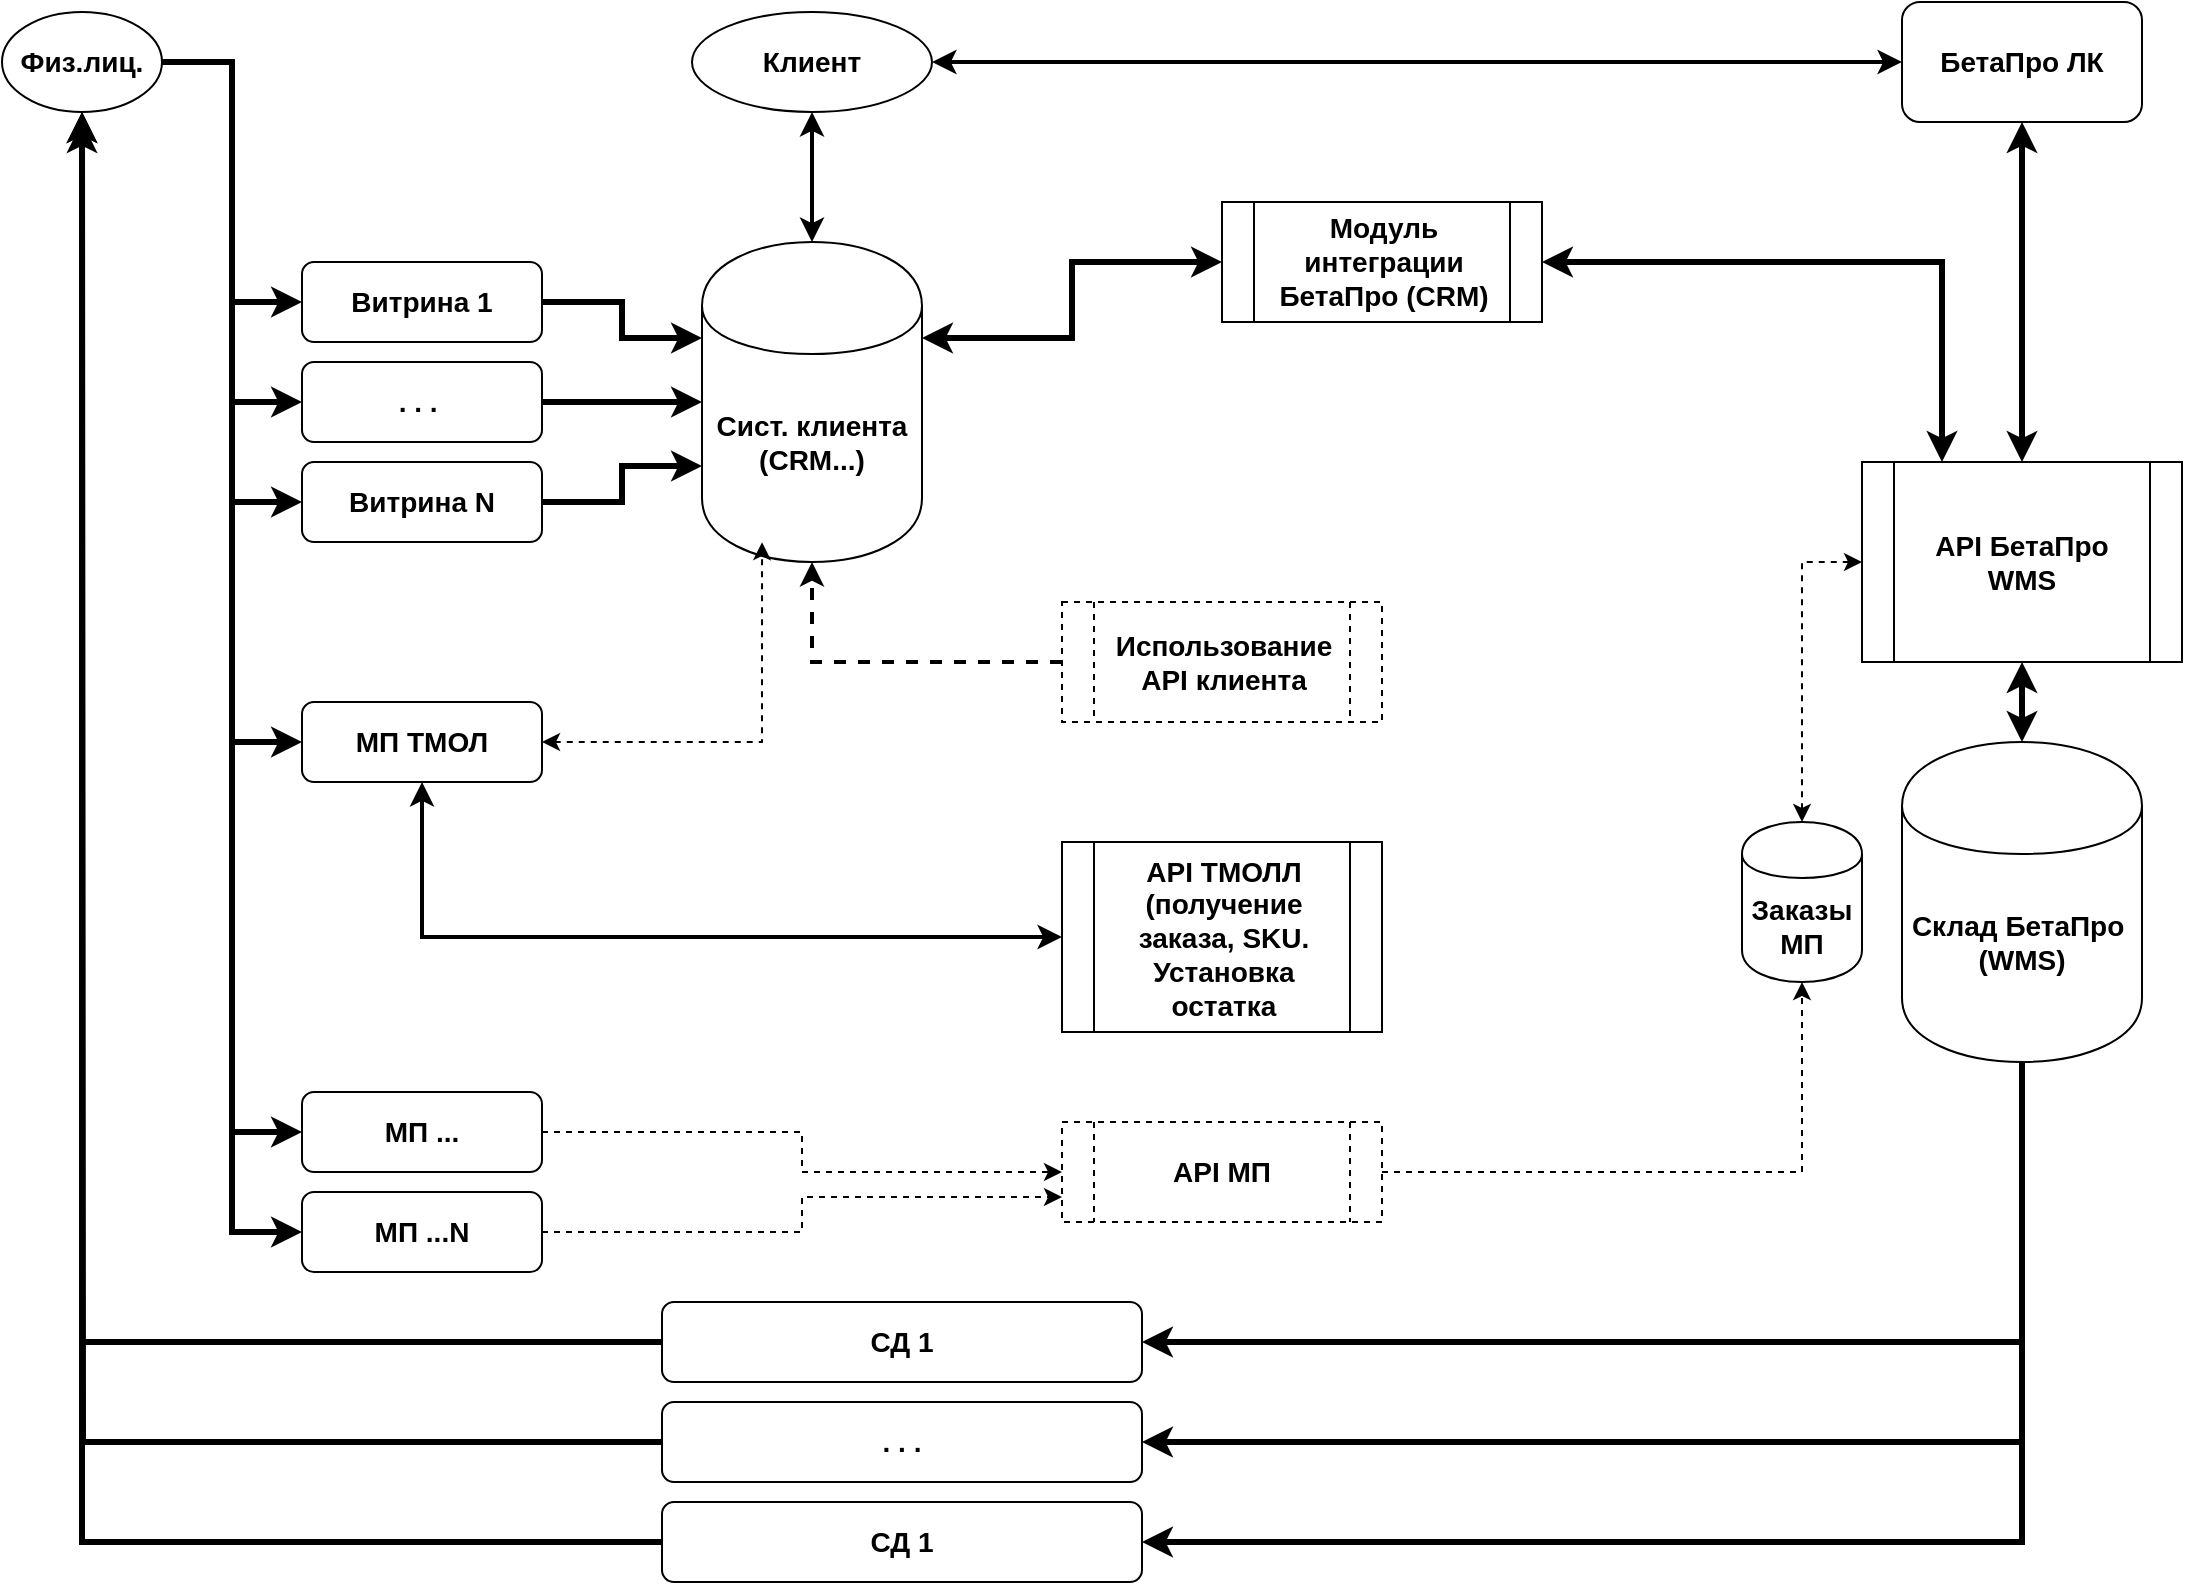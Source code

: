 <mxfile version="12.6.1" type="github" pages="3"><diagram id="4G_ngGaXXlGNJ6-TmpL6" name="tmp"><mxGraphModel dx="1562" dy="998" grid="1" gridSize="10" guides="1" tooltips="1" connect="1" arrows="1" fold="1" page="1" pageScale="1" pageWidth="1169" pageHeight="827" math="0" shadow="0"><root><mxCell id="c58Od2oX1i7-yMFlNoX1-0"/><mxCell id="c58Od2oX1i7-yMFlNoX1-1" parent="c58Od2oX1i7-yMFlNoX1-0"/><mxCell id="xUbVcQYC9wLKKn9PSyxy-0" style="edgeStyle=orthogonalEdgeStyle;rounded=0;orthogonalLoop=1;jettySize=auto;html=1;exitX=1;exitY=0.5;exitDx=0;exitDy=0;entryX=0;entryY=0.5;entryDx=0;entryDy=0;strokeWidth=3;" edge="1" parent="c58Od2oX1i7-yMFlNoX1-1" source="xUbVcQYC9wLKKn9PSyxy-41" target="xUbVcQYC9wLKKn9PSyxy-7"><mxGeometry relative="1" as="geometry"><mxPoint x="110" y="95" as="sourcePoint"/></mxGeometry></mxCell><mxCell id="xUbVcQYC9wLKKn9PSyxy-1" style="edgeStyle=orthogonalEdgeStyle;rounded=0;orthogonalLoop=1;jettySize=auto;html=1;exitX=1;exitY=0.5;exitDx=0;exitDy=0;entryX=0;entryY=0.5;entryDx=0;entryDy=0;strokeWidth=3;" edge="1" parent="c58Od2oX1i7-yMFlNoX1-1" source="xUbVcQYC9wLKKn9PSyxy-41" target="xUbVcQYC9wLKKn9PSyxy-21"><mxGeometry relative="1" as="geometry"><mxPoint x="110" y="95" as="sourcePoint"/></mxGeometry></mxCell><mxCell id="xUbVcQYC9wLKKn9PSyxy-2" style="edgeStyle=orthogonalEdgeStyle;rounded=0;orthogonalLoop=1;jettySize=auto;html=1;exitX=1;exitY=0.5;exitDx=0;exitDy=0;entryX=0;entryY=0.5;entryDx=0;entryDy=0;strokeWidth=3;" edge="1" parent="c58Od2oX1i7-yMFlNoX1-1" source="xUbVcQYC9wLKKn9PSyxy-41" target="xUbVcQYC9wLKKn9PSyxy-23"><mxGeometry relative="1" as="geometry"><mxPoint x="110" y="95" as="sourcePoint"/></mxGeometry></mxCell><mxCell id="xUbVcQYC9wLKKn9PSyxy-3" style="edgeStyle=orthogonalEdgeStyle;rounded=0;orthogonalLoop=1;jettySize=auto;html=1;exitX=1;exitY=0.5;exitDx=0;exitDy=0;entryX=0;entryY=0.5;entryDx=0;entryDy=0;startArrow=none;startFill=0;endArrow=classic;endFill=1;strokeWidth=3;" edge="1" parent="c58Od2oX1i7-yMFlNoX1-1" source="xUbVcQYC9wLKKn9PSyxy-41" target="xUbVcQYC9wLKKn9PSyxy-27"><mxGeometry relative="1" as="geometry"><mxPoint x="110" y="95" as="sourcePoint"/></mxGeometry></mxCell><mxCell id="xUbVcQYC9wLKKn9PSyxy-4" style="edgeStyle=orthogonalEdgeStyle;rounded=0;orthogonalLoop=1;jettySize=auto;html=1;exitX=1;exitY=0.5;exitDx=0;exitDy=0;entryX=0;entryY=0.5;entryDx=0;entryDy=0;startArrow=none;startFill=0;endArrow=classic;endFill=1;strokeWidth=3;" edge="1" parent="c58Od2oX1i7-yMFlNoX1-1" source="xUbVcQYC9wLKKn9PSyxy-41" target="xUbVcQYC9wLKKn9PSyxy-28"><mxGeometry relative="1" as="geometry"><mxPoint x="110" y="95" as="sourcePoint"/></mxGeometry></mxCell><mxCell id="xUbVcQYC9wLKKn9PSyxy-5" style="edgeStyle=orthogonalEdgeStyle;rounded=0;orthogonalLoop=1;jettySize=auto;html=1;exitX=1;exitY=0.5;exitDx=0;exitDy=0;entryX=0;entryY=0.5;entryDx=0;entryDy=0;startArrow=none;startFill=0;endArrow=classic;endFill=1;strokeWidth=3;" edge="1" parent="c58Od2oX1i7-yMFlNoX1-1" source="xUbVcQYC9wLKKn9PSyxy-41" target="xUbVcQYC9wLKKn9PSyxy-29"><mxGeometry relative="1" as="geometry"><mxPoint x="110" y="95" as="sourcePoint"/></mxGeometry></mxCell><mxCell id="xUbVcQYC9wLKKn9PSyxy-6" style="edgeStyle=orthogonalEdgeStyle;rounded=0;orthogonalLoop=1;jettySize=auto;html=1;exitX=1;exitY=0.5;exitDx=0;exitDy=0;entryX=0;entryY=0.3;entryDx=0;entryDy=0;strokeWidth=3;" edge="1" parent="c58Od2oX1i7-yMFlNoX1-1" source="xUbVcQYC9wLKKn9PSyxy-7" target="xUbVcQYC9wLKKn9PSyxy-9"><mxGeometry relative="1" as="geometry"/></mxCell><mxCell id="xUbVcQYC9wLKKn9PSyxy-7" value="&lt;font style=&quot;font-size: 14px&quot;&gt;&lt;b&gt;Витрина 1&lt;/b&gt;&lt;/font&gt;" style="shape=ext;rounded=1;html=1;whiteSpace=wrap;" vertex="1" parent="c58Od2oX1i7-yMFlNoX1-1"><mxGeometry x="180" y="150" width="120" height="40" as="geometry"/></mxCell><mxCell id="xUbVcQYC9wLKKn9PSyxy-8" style="edgeStyle=orthogonalEdgeStyle;rounded=0;orthogonalLoop=1;jettySize=auto;html=1;exitX=1;exitY=0.3;exitDx=0;exitDy=0;entryX=0;entryY=0.5;entryDx=0;entryDy=0;startArrow=classic;startFill=1;endArrow=classic;endFill=1;strokeWidth=3;" edge="1" parent="c58Od2oX1i7-yMFlNoX1-1" source="xUbVcQYC9wLKKn9PSyxy-9" target="xUbVcQYC9wLKKn9PSyxy-31"><mxGeometry relative="1" as="geometry"/></mxCell><mxCell id="xUbVcQYC9wLKKn9PSyxy-9" value="&lt;font style=&quot;font-size: 14px&quot;&gt;&lt;b&gt;Сист. клиента (CRM...)&lt;/b&gt;&lt;/font&gt;" style="shape=cylinder;whiteSpace=wrap;html=1;boundedLbl=1;backgroundOutline=1;" vertex="1" parent="c58Od2oX1i7-yMFlNoX1-1"><mxGeometry x="380" y="140" width="110" height="160" as="geometry"/></mxCell><mxCell id="xUbVcQYC9wLKKn9PSyxy-10" style="edgeStyle=orthogonalEdgeStyle;rounded=0;orthogonalLoop=1;jettySize=auto;html=1;exitX=0;exitY=0.5;exitDx=0;exitDy=0;entryX=0.5;entryY=1;entryDx=0;entryDy=0;strokeWidth=3;" edge="1" parent="c58Od2oX1i7-yMFlNoX1-1" source="xUbVcQYC9wLKKn9PSyxy-11" target="xUbVcQYC9wLKKn9PSyxy-41"><mxGeometry relative="1" as="geometry"><mxPoint x="65" y="120" as="targetPoint"/></mxGeometry></mxCell><mxCell id="xUbVcQYC9wLKKn9PSyxy-11" value="&lt;font style=&quot;font-size: 14px&quot;&gt;&lt;b&gt;СД 1&lt;/b&gt;&lt;/font&gt;" style="html=1;whiteSpace=wrap;rounded=1;" vertex="1" parent="c58Od2oX1i7-yMFlNoX1-1"><mxGeometry x="360" y="670" width="240" height="40" as="geometry"/></mxCell><mxCell id="xUbVcQYC9wLKKn9PSyxy-12" style="edgeStyle=orthogonalEdgeStyle;rounded=0;orthogonalLoop=1;jettySize=auto;html=1;exitX=0;exitY=0.5;exitDx=0;exitDy=0;strokeWidth=3;entryX=0.5;entryY=1;entryDx=0;entryDy=0;" edge="1" parent="c58Od2oX1i7-yMFlNoX1-1" source="xUbVcQYC9wLKKn9PSyxy-13" target="xUbVcQYC9wLKKn9PSyxy-41"><mxGeometry relative="1" as="geometry"><mxPoint x="85" y="120" as="targetPoint"/></mxGeometry></mxCell><mxCell id="xUbVcQYC9wLKKn9PSyxy-13" value="&lt;font style=&quot;font-size: 14px&quot;&gt;&lt;b&gt;СД 1&lt;/b&gt;&lt;/font&gt;" style="html=1;whiteSpace=wrap;rounded=1;" vertex="1" parent="c58Od2oX1i7-yMFlNoX1-1"><mxGeometry x="360" y="770" width="240" height="40" as="geometry"/></mxCell><mxCell id="xUbVcQYC9wLKKn9PSyxy-14" style="edgeStyle=orthogonalEdgeStyle;rounded=0;orthogonalLoop=1;jettySize=auto;html=1;exitX=0.5;exitY=0;exitDx=0;exitDy=0;entryX=0.5;entryY=1;entryDx=0;entryDy=0;endArrow=classic;endFill=1;startArrow=classic;startFill=1;strokeWidth=3;" edge="1" parent="c58Od2oX1i7-yMFlNoX1-1" source="xUbVcQYC9wLKKn9PSyxy-25" target="xUbVcQYC9wLKKn9PSyxy-19"><mxGeometry relative="1" as="geometry"/></mxCell><mxCell id="xUbVcQYC9wLKKn9PSyxy-15" style="edgeStyle=orthogonalEdgeStyle;rounded=0;orthogonalLoop=1;jettySize=auto;html=1;exitX=0.5;exitY=1;exitDx=0;exitDy=0;entryX=1;entryY=0.5;entryDx=0;entryDy=0;startArrow=none;startFill=0;endArrow=classic;endFill=1;strokeWidth=3;" edge="1" parent="c58Od2oX1i7-yMFlNoX1-1" source="xUbVcQYC9wLKKn9PSyxy-18" target="xUbVcQYC9wLKKn9PSyxy-11"><mxGeometry relative="1" as="geometry"/></mxCell><mxCell id="xUbVcQYC9wLKKn9PSyxy-16" style="edgeStyle=orthogonalEdgeStyle;rounded=0;orthogonalLoop=1;jettySize=auto;html=1;exitX=0.5;exitY=1;exitDx=0;exitDy=0;entryX=1;entryY=0.5;entryDx=0;entryDy=0;startArrow=none;startFill=0;endArrow=classic;endFill=1;strokeWidth=3;" edge="1" parent="c58Od2oX1i7-yMFlNoX1-1" source="xUbVcQYC9wLKKn9PSyxy-18" target="xUbVcQYC9wLKKn9PSyxy-13"><mxGeometry relative="1" as="geometry"/></mxCell><mxCell id="xUbVcQYC9wLKKn9PSyxy-17" style="edgeStyle=orthogonalEdgeStyle;rounded=0;orthogonalLoop=1;jettySize=auto;html=1;exitX=0.5;exitY=1;exitDx=0;exitDy=0;entryX=1;entryY=0.5;entryDx=0;entryDy=0;startArrow=none;startFill=0;endArrow=classic;endFill=1;strokeWidth=3;" edge="1" parent="c58Od2oX1i7-yMFlNoX1-1" source="xUbVcQYC9wLKKn9PSyxy-18" target="xUbVcQYC9wLKKn9PSyxy-45"><mxGeometry relative="1" as="geometry"/></mxCell><mxCell id="xUbVcQYC9wLKKn9PSyxy-18" value="&lt;font style=&quot;font-size: 14px&quot;&gt;&lt;b&gt;Склад&amp;nbsp;&lt;/b&gt;&lt;b&gt;БетаПро&amp;nbsp;&lt;br&gt;(WMS)&lt;/b&gt;&lt;/font&gt;" style="shape=cylinder;whiteSpace=wrap;html=1;boundedLbl=1;backgroundOutline=1;" vertex="1" parent="c58Od2oX1i7-yMFlNoX1-1"><mxGeometry x="980" y="390" width="120" height="160" as="geometry"/></mxCell><mxCell id="xUbVcQYC9wLKKn9PSyxy-19" value="&lt;b&gt;&lt;font style=&quot;font-size: 14px&quot;&gt;БетаПро ЛК&lt;/font&gt;&lt;/b&gt;" style="rounded=1;whiteSpace=wrap;html=1;" vertex="1" parent="c58Od2oX1i7-yMFlNoX1-1"><mxGeometry x="980" y="20" width="120" height="60" as="geometry"/></mxCell><mxCell id="xUbVcQYC9wLKKn9PSyxy-20" style="edgeStyle=orthogonalEdgeStyle;rounded=0;orthogonalLoop=1;jettySize=auto;html=1;exitX=1;exitY=0.5;exitDx=0;exitDy=0;strokeWidth=3;" edge="1" parent="c58Od2oX1i7-yMFlNoX1-1" source="xUbVcQYC9wLKKn9PSyxy-21" target="xUbVcQYC9wLKKn9PSyxy-9"><mxGeometry relative="1" as="geometry"/></mxCell><mxCell id="xUbVcQYC9wLKKn9PSyxy-21" value="&lt;font style=&quot;font-size: 14px&quot;&gt;&lt;b&gt;. . .&amp;nbsp;&lt;/b&gt;&lt;/font&gt;" style="shape=ext;rounded=1;html=1;whiteSpace=wrap;" vertex="1" parent="c58Od2oX1i7-yMFlNoX1-1"><mxGeometry x="180" y="200" width="120" height="40" as="geometry"/></mxCell><mxCell id="xUbVcQYC9wLKKn9PSyxy-22" style="edgeStyle=orthogonalEdgeStyle;rounded=0;orthogonalLoop=1;jettySize=auto;html=1;exitX=1;exitY=0.5;exitDx=0;exitDy=0;entryX=0.273;entryY=0.938;entryDx=0;entryDy=0;entryPerimeter=0;startArrow=classic;startFill=1;endArrow=classic;endFill=1;strokeWidth=1;dashed=1;" edge="1" parent="c58Od2oX1i7-yMFlNoX1-1" source="xUbVcQYC9wLKKn9PSyxy-23" target="xUbVcQYC9wLKKn9PSyxy-9"><mxGeometry relative="1" as="geometry"/></mxCell><mxCell id="xUbVcQYC9wLKKn9PSyxy-23" value="&lt;b&gt;&lt;font style=&quot;font-size: 14px&quot;&gt;МП ТМОЛ&lt;/font&gt;&lt;/b&gt;" style="shape=ext;rounded=1;html=1;whiteSpace=wrap;" vertex="1" parent="c58Od2oX1i7-yMFlNoX1-1"><mxGeometry x="180" y="370" width="120" height="40" as="geometry"/></mxCell><mxCell id="xUbVcQYC9wLKKn9PSyxy-24" style="edgeStyle=orthogonalEdgeStyle;rounded=0;orthogonalLoop=1;jettySize=auto;html=1;exitX=0.5;exitY=1;exitDx=0;exitDy=0;entryX=0.5;entryY=0;entryDx=0;entryDy=0;startArrow=classic;startFill=1;endArrow=classic;endFill=1;strokeWidth=3;" edge="1" parent="c58Od2oX1i7-yMFlNoX1-1" source="xUbVcQYC9wLKKn9PSyxy-25" target="xUbVcQYC9wLKKn9PSyxy-18"><mxGeometry relative="1" as="geometry"/></mxCell><mxCell id="xUbVcQYC9wLKKn9PSyxy-25" value="&lt;span style=&quot;font-size: 14px ; white-space: normal&quot;&gt;&lt;b&gt;API БетаПро &lt;br&gt;WMS&lt;/b&gt;&lt;/span&gt;" style="shape=process;whiteSpace=wrap;html=1;backgroundOutline=1;align=center;" vertex="1" parent="c58Od2oX1i7-yMFlNoX1-1"><mxGeometry x="960" y="250" width="160" height="100" as="geometry"/></mxCell><mxCell id="xUbVcQYC9wLKKn9PSyxy-26" style="edgeStyle=orthogonalEdgeStyle;rounded=0;orthogonalLoop=1;jettySize=auto;html=1;exitX=1;exitY=0.5;exitDx=0;exitDy=0;entryX=0;entryY=0.7;entryDx=0;entryDy=0;startArrow=none;startFill=0;endArrow=classic;endFill=1;strokeWidth=3;" edge="1" parent="c58Od2oX1i7-yMFlNoX1-1" source="xUbVcQYC9wLKKn9PSyxy-27" target="xUbVcQYC9wLKKn9PSyxy-9"><mxGeometry relative="1" as="geometry"/></mxCell><mxCell id="xUbVcQYC9wLKKn9PSyxy-27" value="&lt;font style=&quot;font-size: 14px&quot;&gt;&lt;b&gt;Витрина N&lt;/b&gt;&lt;/font&gt;" style="shape=ext;rounded=1;html=1;whiteSpace=wrap;" vertex="1" parent="c58Od2oX1i7-yMFlNoX1-1"><mxGeometry x="180" y="250" width="120" height="40" as="geometry"/></mxCell><mxCell id="xUbVcQYC9wLKKn9PSyxy-50" style="edgeStyle=orthogonalEdgeStyle;rounded=0;orthogonalLoop=1;jettySize=auto;html=1;exitX=1;exitY=0.5;exitDx=0;exitDy=0;entryX=0;entryY=0.5;entryDx=0;entryDy=0;startArrow=none;startFill=0;endArrow=classic;endFill=1;strokeWidth=1;dashed=1;" edge="1" parent="c58Od2oX1i7-yMFlNoX1-1" source="xUbVcQYC9wLKKn9PSyxy-28" target="xUbVcQYC9wLKKn9PSyxy-46"><mxGeometry relative="1" as="geometry"/></mxCell><mxCell id="xUbVcQYC9wLKKn9PSyxy-28" value="&lt;b&gt;&lt;font style=&quot;font-size: 14px&quot;&gt;МП ...&lt;/font&gt;&lt;/b&gt;" style="shape=ext;rounded=1;html=1;whiteSpace=wrap;" vertex="1" parent="c58Od2oX1i7-yMFlNoX1-1"><mxGeometry x="180" y="565" width="120" height="40" as="geometry"/></mxCell><mxCell id="xUbVcQYC9wLKKn9PSyxy-49" style="edgeStyle=orthogonalEdgeStyle;rounded=0;orthogonalLoop=1;jettySize=auto;html=1;exitX=1;exitY=0.5;exitDx=0;exitDy=0;entryX=0;entryY=0.75;entryDx=0;entryDy=0;startArrow=none;startFill=0;endArrow=classic;endFill=1;strokeWidth=1;dashed=1;" edge="1" parent="c58Od2oX1i7-yMFlNoX1-1" source="xUbVcQYC9wLKKn9PSyxy-29" target="xUbVcQYC9wLKKn9PSyxy-46"><mxGeometry relative="1" as="geometry"/></mxCell><mxCell id="xUbVcQYC9wLKKn9PSyxy-29" value="&lt;b&gt;&lt;font style=&quot;font-size: 14px&quot;&gt;МП ...N&lt;/font&gt;&lt;/b&gt;" style="shape=ext;rounded=1;html=1;whiteSpace=wrap;" vertex="1" parent="c58Od2oX1i7-yMFlNoX1-1"><mxGeometry x="180" y="615" width="120" height="40" as="geometry"/></mxCell><mxCell id="xUbVcQYC9wLKKn9PSyxy-30" style="edgeStyle=orthogonalEdgeStyle;rounded=0;orthogonalLoop=1;jettySize=auto;html=1;exitX=1;exitY=0.5;exitDx=0;exitDy=0;entryX=0.25;entryY=0;entryDx=0;entryDy=0;startArrow=classic;startFill=1;endArrow=classic;endFill=1;strokeWidth=3;" edge="1" parent="c58Od2oX1i7-yMFlNoX1-1" source="xUbVcQYC9wLKKn9PSyxy-31" target="xUbVcQYC9wLKKn9PSyxy-25"><mxGeometry relative="1" as="geometry"/></mxCell><mxCell id="xUbVcQYC9wLKKn9PSyxy-31" value="&lt;div style=&quot;text-align: center&quot;&gt;&lt;span style=&quot;font-size: 14px&quot;&gt;&lt;b&gt;Модуль интеграции БетаПро (CRM)&lt;/b&gt;&lt;/span&gt;&lt;/div&gt;" style="shape=process;whiteSpace=wrap;html=1;backgroundOutline=1;align=left;" vertex="1" parent="c58Od2oX1i7-yMFlNoX1-1"><mxGeometry x="640" y="120" width="160" height="60" as="geometry"/></mxCell><mxCell id="xUbVcQYC9wLKKn9PSyxy-33" value="&lt;div style=&quot;text-align: center&quot;&gt;&lt;span style=&quot;font-size: 14px&quot;&gt;&lt;b&gt;Использование API клиента&lt;/b&gt;&lt;/span&gt;&lt;/div&gt;" style="shape=process;whiteSpace=wrap;html=1;backgroundOutline=1;align=left;dashed=1;" vertex="1" parent="c58Od2oX1i7-yMFlNoX1-1"><mxGeometry x="560" y="320" width="160" height="60" as="geometry"/></mxCell><mxCell id="xUbVcQYC9wLKKn9PSyxy-34" style="edgeStyle=orthogonalEdgeStyle;rounded=0;orthogonalLoop=1;jettySize=auto;html=1;entryX=0.5;entryY=1;entryDx=0;entryDy=0;startArrow=classic;startFill=1;endArrow=classic;endFill=1;strokeWidth=2;exitX=0;exitY=0.5;exitDx=0;exitDy=0;" edge="1" parent="c58Od2oX1i7-yMFlNoX1-1" source="xUbVcQYC9wLKKn9PSyxy-37" target="xUbVcQYC9wLKKn9PSyxy-23"><mxGeometry relative="1" as="geometry"><mxPoint x="550" y="596" as="sourcePoint"/><Array as="points"><mxPoint x="240" y="488"/></Array></mxGeometry></mxCell><mxCell id="xUbVcQYC9wLKKn9PSyxy-36" style="edgeStyle=orthogonalEdgeStyle;rounded=0;orthogonalLoop=1;jettySize=auto;html=1;entryX=0.5;entryY=1;entryDx=0;entryDy=0;startArrow=none;startFill=0;endArrow=classic;endFill=1;strokeWidth=2;dashed=1;exitX=0;exitY=0.5;exitDx=0;exitDy=0;" edge="1" parent="c58Od2oX1i7-yMFlNoX1-1" source="xUbVcQYC9wLKKn9PSyxy-33" target="xUbVcQYC9wLKKn9PSyxy-9"><mxGeometry relative="1" as="geometry"><mxPoint x="490" y="480" as="sourcePoint"/></mxGeometry></mxCell><mxCell id="xUbVcQYC9wLKKn9PSyxy-37" value="&lt;div style=&quot;text-align: center&quot;&gt;&lt;span style=&quot;font-size: 14px&quot;&gt;&lt;b&gt;API ТМОЛЛ (получение заказа, SKU. Установка остатка&lt;/b&gt;&lt;/span&gt;&lt;/div&gt;" style="shape=process;whiteSpace=wrap;html=1;backgroundOutline=1;align=left;" vertex="1" parent="c58Od2oX1i7-yMFlNoX1-1"><mxGeometry x="560" y="440" width="160" height="95" as="geometry"/></mxCell><mxCell id="xUbVcQYC9wLKKn9PSyxy-38" style="edgeStyle=orthogonalEdgeStyle;rounded=0;orthogonalLoop=1;jettySize=auto;html=1;exitX=1;exitY=0.5;exitDx=0;exitDy=0;entryX=0;entryY=0.5;entryDx=0;entryDy=0;startArrow=classic;startFill=1;endArrow=classic;endFill=1;strokeWidth=2;" edge="1" parent="c58Od2oX1i7-yMFlNoX1-1" source="xUbVcQYC9wLKKn9PSyxy-40" target="xUbVcQYC9wLKKn9PSyxy-19"><mxGeometry relative="1" as="geometry"/></mxCell><mxCell id="xUbVcQYC9wLKKn9PSyxy-39" style="edgeStyle=orthogonalEdgeStyle;rounded=0;orthogonalLoop=1;jettySize=auto;html=1;exitX=0.5;exitY=1;exitDx=0;exitDy=0;entryX=0.5;entryY=0;entryDx=0;entryDy=0;startArrow=classic;startFill=1;endArrow=classic;endFill=1;strokeWidth=2;" edge="1" parent="c58Od2oX1i7-yMFlNoX1-1" source="xUbVcQYC9wLKKn9PSyxy-40" target="xUbVcQYC9wLKKn9PSyxy-9"><mxGeometry relative="1" as="geometry"/></mxCell><mxCell id="xUbVcQYC9wLKKn9PSyxy-40" value="&lt;b&gt;&lt;font style=&quot;font-size: 14px&quot;&gt;Клиент&lt;/font&gt;&lt;/b&gt;" style="ellipse;whiteSpace=wrap;html=1;" vertex="1" parent="c58Od2oX1i7-yMFlNoX1-1"><mxGeometry x="375" y="25" width="120" height="50" as="geometry"/></mxCell><mxCell id="xUbVcQYC9wLKKn9PSyxy-41" value="&lt;b&gt;&lt;font style=&quot;font-size: 14px&quot;&gt;Физ.лиц.&lt;/font&gt;&lt;/b&gt;" style="ellipse;whiteSpace=wrap;html=1;" vertex="1" parent="c58Od2oX1i7-yMFlNoX1-1"><mxGeometry x="30" y="25" width="80" height="50" as="geometry"/></mxCell><mxCell id="xUbVcQYC9wLKKn9PSyxy-42" style="edgeStyle=orthogonalEdgeStyle;rounded=0;orthogonalLoop=1;jettySize=auto;html=1;exitX=0.5;exitY=0;exitDx=0;exitDy=0;entryX=0;entryY=0.5;entryDx=0;entryDy=0;dashed=1;startArrow=classic;startFill=1;endArrow=classic;endFill=1;strokeWidth=1;" edge="1" parent="c58Od2oX1i7-yMFlNoX1-1" source="xUbVcQYC9wLKKn9PSyxy-43" target="xUbVcQYC9wLKKn9PSyxy-25"><mxGeometry relative="1" as="geometry"/></mxCell><mxCell id="xUbVcQYC9wLKKn9PSyxy-43" value="&lt;b&gt;&lt;font style=&quot;font-size: 14px&quot;&gt;Заказы МП&lt;/font&gt;&lt;/b&gt;" style="shape=cylinder;whiteSpace=wrap;html=1;boundedLbl=1;backgroundOutline=1;" vertex="1" parent="c58Od2oX1i7-yMFlNoX1-1"><mxGeometry x="900" y="430" width="60" height="80" as="geometry"/></mxCell><mxCell id="xUbVcQYC9wLKKn9PSyxy-44" style="edgeStyle=orthogonalEdgeStyle;rounded=0;orthogonalLoop=1;jettySize=auto;html=1;exitX=0;exitY=0.5;exitDx=0;exitDy=0;startArrow=none;startFill=0;endArrow=classic;endFill=1;strokeWidth=3;" edge="1" parent="c58Od2oX1i7-yMFlNoX1-1" source="xUbVcQYC9wLKKn9PSyxy-45"><mxGeometry relative="1" as="geometry"><mxPoint x="70" y="80" as="targetPoint"/></mxGeometry></mxCell><mxCell id="xUbVcQYC9wLKKn9PSyxy-45" value="&lt;span style=&quot;font-size: 14px&quot;&gt;&lt;b&gt;. . .&lt;/b&gt;&lt;/span&gt;" style="html=1;whiteSpace=wrap;rounded=1;" vertex="1" parent="c58Od2oX1i7-yMFlNoX1-1"><mxGeometry x="360" y="720" width="240" height="40" as="geometry"/></mxCell><mxCell id="xUbVcQYC9wLKKn9PSyxy-51" style="edgeStyle=orthogonalEdgeStyle;rounded=0;orthogonalLoop=1;jettySize=auto;html=1;exitX=1;exitY=0.5;exitDx=0;exitDy=0;entryX=0.5;entryY=1;entryDx=0;entryDy=0;dashed=1;startArrow=none;startFill=0;endArrow=classic;endFill=1;strokeWidth=1;" edge="1" parent="c58Od2oX1i7-yMFlNoX1-1" source="xUbVcQYC9wLKKn9PSyxy-46" target="xUbVcQYC9wLKKn9PSyxy-43"><mxGeometry relative="1" as="geometry"/></mxCell><mxCell id="xUbVcQYC9wLKKn9PSyxy-46" value="&lt;div&gt;&lt;span style=&quot;font-size: 14px&quot;&gt;&lt;b&gt;API МП&lt;/b&gt;&lt;/span&gt;&lt;/div&gt;" style="shape=process;whiteSpace=wrap;html=1;backgroundOutline=1;align=center;dashed=1;" vertex="1" parent="c58Od2oX1i7-yMFlNoX1-1"><mxGeometry x="560" y="580" width="160" height="50" as="geometry"/></mxCell></root></mxGraphModel></diagram><diagram name="Ex_1" id="2a216829-ef6e-dabb-86c1-c78162f3ba2b"><mxGraphModel dx="1562" dy="998" grid="1" gridSize="10" guides="1" tooltips="1" connect="1" arrows="1" fold="1" page="1" pageScale="1" pageWidth="1169" pageHeight="827" background="#ffffff" math="0" shadow="0"><root><mxCell id="0"/><mxCell id="1" parent="0"/><mxCell id="kOsaKBFk--wHZR09QcIJ-2" style="edgeStyle=orthogonalEdgeStyle;rounded=0;orthogonalLoop=1;jettySize=auto;html=1;exitX=1;exitY=0.5;exitDx=0;exitDy=0;entryX=0;entryY=0.5;entryDx=0;entryDy=0;strokeWidth=3;" edge="1" parent="1" source="kOsaKBFk--wHZR09QcIJ-75" target="7a84cebc1def654-2"><mxGeometry relative="1" as="geometry"><mxPoint x="110" y="95" as="sourcePoint"/></mxGeometry></mxCell><mxCell id="kOsaKBFk--wHZR09QcIJ-26" style="edgeStyle=orthogonalEdgeStyle;rounded=0;orthogonalLoop=1;jettySize=auto;html=1;exitX=1;exitY=0.5;exitDx=0;exitDy=0;entryX=0;entryY=0.5;entryDx=0;entryDy=0;strokeWidth=3;" edge="1" parent="1" source="kOsaKBFk--wHZR09QcIJ-75" target="kOsaKBFk--wHZR09QcIJ-18"><mxGeometry relative="1" as="geometry"><mxPoint x="110" y="95" as="sourcePoint"/></mxGeometry></mxCell><mxCell id="kOsaKBFk--wHZR09QcIJ-27" style="edgeStyle=orthogonalEdgeStyle;rounded=0;orthogonalLoop=1;jettySize=auto;html=1;exitX=1;exitY=0.5;exitDx=0;exitDy=0;entryX=0;entryY=0.5;entryDx=0;entryDy=0;strokeWidth=3;" edge="1" parent="1" source="kOsaKBFk--wHZR09QcIJ-75" target="kOsaKBFk--wHZR09QcIJ-19"><mxGeometry relative="1" as="geometry"><mxPoint x="110" y="95" as="sourcePoint"/></mxGeometry></mxCell><mxCell id="kOsaKBFk--wHZR09QcIJ-42" style="edgeStyle=orthogonalEdgeStyle;rounded=0;orthogonalLoop=1;jettySize=auto;html=1;exitX=1;exitY=0.5;exitDx=0;exitDy=0;entryX=0;entryY=0.5;entryDx=0;entryDy=0;startArrow=none;startFill=0;endArrow=classic;endFill=1;strokeWidth=3;" edge="1" parent="1" source="kOsaKBFk--wHZR09QcIJ-75" target="kOsaKBFk--wHZR09QcIJ-41"><mxGeometry relative="1" as="geometry"><mxPoint x="110" y="95" as="sourcePoint"/></mxGeometry></mxCell><mxCell id="kOsaKBFk--wHZR09QcIJ-46" style="edgeStyle=orthogonalEdgeStyle;rounded=0;orthogonalLoop=1;jettySize=auto;html=1;exitX=1;exitY=0.5;exitDx=0;exitDy=0;entryX=0;entryY=0.5;entryDx=0;entryDy=0;startArrow=none;startFill=0;endArrow=classic;endFill=1;strokeWidth=3;" edge="1" parent="1" source="kOsaKBFk--wHZR09QcIJ-75" target="kOsaKBFk--wHZR09QcIJ-44"><mxGeometry relative="1" as="geometry"><mxPoint x="110" y="95" as="sourcePoint"/></mxGeometry></mxCell><mxCell id="kOsaKBFk--wHZR09QcIJ-47" style="edgeStyle=orthogonalEdgeStyle;rounded=0;orthogonalLoop=1;jettySize=auto;html=1;exitX=1;exitY=0.5;exitDx=0;exitDy=0;entryX=0;entryY=0.5;entryDx=0;entryDy=0;startArrow=none;startFill=0;endArrow=classic;endFill=1;strokeWidth=3;" edge="1" parent="1" source="kOsaKBFk--wHZR09QcIJ-75" target="kOsaKBFk--wHZR09QcIJ-45"><mxGeometry relative="1" as="geometry"><mxPoint x="110" y="95" as="sourcePoint"/></mxGeometry></mxCell><mxCell id="kOsaKBFk--wHZR09QcIJ-23" style="edgeStyle=orthogonalEdgeStyle;rounded=0;orthogonalLoop=1;jettySize=auto;html=1;exitX=1;exitY=0.5;exitDx=0;exitDy=0;entryX=0;entryY=0.3;entryDx=0;entryDy=0;strokeWidth=3;" edge="1" parent="1" source="7a84cebc1def654-2" target="kOsaKBFk--wHZR09QcIJ-6"><mxGeometry relative="1" as="geometry"/></mxCell><mxCell id="7a84cebc1def654-2" value="&lt;font style=&quot;font-size: 14px&quot;&gt;&lt;b&gt;Витрина 1&lt;/b&gt;&lt;/font&gt;" style="shape=ext;rounded=1;html=1;whiteSpace=wrap;" parent="1" vertex="1"><mxGeometry x="180" y="150" width="120" height="40" as="geometry"/></mxCell><mxCell id="kOsaKBFk--wHZR09QcIJ-82" style="edgeStyle=orthogonalEdgeStyle;rounded=0;orthogonalLoop=1;jettySize=auto;html=1;exitX=1;exitY=0.3;exitDx=0;exitDy=0;entryX=0;entryY=0.5;entryDx=0;entryDy=0;startArrow=classic;startFill=1;endArrow=classic;endFill=1;strokeWidth=3;" edge="1" parent="1" source="kOsaKBFk--wHZR09QcIJ-6" target="kOsaKBFk--wHZR09QcIJ-48"><mxGeometry relative="1" as="geometry"/></mxCell><mxCell id="kOsaKBFk--wHZR09QcIJ-6" value="&lt;font style=&quot;font-size: 14px&quot;&gt;&lt;b&gt;Сист. клиента&lt;/b&gt;&lt;/font&gt;" style="shape=cylinder;whiteSpace=wrap;html=1;boundedLbl=1;backgroundOutline=1;" vertex="1" parent="1"><mxGeometry x="380" y="140" width="110" height="160" as="geometry"/></mxCell><mxCell id="kOsaKBFk--wHZR09QcIJ-12" style="edgeStyle=orthogonalEdgeStyle;rounded=0;orthogonalLoop=1;jettySize=auto;html=1;exitX=0;exitY=0.5;exitDx=0;exitDy=0;entryX=0.5;entryY=1;entryDx=0;entryDy=0;strokeWidth=3;" edge="1" parent="1" source="kOsaKBFk--wHZR09QcIJ-9" target="kOsaKBFk--wHZR09QcIJ-75"><mxGeometry relative="1" as="geometry"><mxPoint x="65" y="120" as="targetPoint"/></mxGeometry></mxCell><mxCell id="kOsaKBFk--wHZR09QcIJ-9" value="&lt;font style=&quot;font-size: 14px&quot;&gt;&lt;b&gt;СД 1&lt;/b&gt;&lt;/font&gt;" style="html=1;whiteSpace=wrap;rounded=1;" vertex="1" parent="1"><mxGeometry x="360" y="670" width="240" height="40" as="geometry"/></mxCell><mxCell id="kOsaKBFk--wHZR09QcIJ-13" style="edgeStyle=orthogonalEdgeStyle;rounded=0;orthogonalLoop=1;jettySize=auto;html=1;exitX=0;exitY=0.5;exitDx=0;exitDy=0;strokeWidth=3;entryX=0.5;entryY=1;entryDx=0;entryDy=0;" edge="1" parent="1" source="kOsaKBFk--wHZR09QcIJ-10" target="kOsaKBFk--wHZR09QcIJ-75"><mxGeometry relative="1" as="geometry"><mxPoint x="85" y="120" as="targetPoint"/></mxGeometry></mxCell><mxCell id="kOsaKBFk--wHZR09QcIJ-10" value="&lt;font style=&quot;font-size: 14px&quot;&gt;&lt;b&gt;СД 1&lt;/b&gt;&lt;/font&gt;" style="html=1;whiteSpace=wrap;rounded=1;" vertex="1" parent="1"><mxGeometry x="360" y="770" width="240" height="40" as="geometry"/></mxCell><mxCell id="kOsaKBFk--wHZR09QcIJ-30" style="edgeStyle=orthogonalEdgeStyle;rounded=0;orthogonalLoop=1;jettySize=auto;html=1;exitX=0.5;exitY=0;exitDx=0;exitDy=0;entryX=0.5;entryY=1;entryDx=0;entryDy=0;endArrow=classic;endFill=1;startArrow=classic;startFill=1;strokeWidth=3;" edge="1" parent="1" source="kOsaKBFk--wHZR09QcIJ-39" target="kOsaKBFk--wHZR09QcIJ-15"><mxGeometry relative="1" as="geometry"/></mxCell><mxCell id="kOsaKBFk--wHZR09QcIJ-37" style="edgeStyle=orthogonalEdgeStyle;rounded=0;orthogonalLoop=1;jettySize=auto;html=1;exitX=0.5;exitY=1;exitDx=0;exitDy=0;entryX=1;entryY=0.5;entryDx=0;entryDy=0;startArrow=none;startFill=0;endArrow=classic;endFill=1;strokeWidth=3;" edge="1" parent="1" source="kOsaKBFk--wHZR09QcIJ-14" target="kOsaKBFk--wHZR09QcIJ-9"><mxGeometry relative="1" as="geometry"/></mxCell><mxCell id="kOsaKBFk--wHZR09QcIJ-38" style="edgeStyle=orthogonalEdgeStyle;rounded=0;orthogonalLoop=1;jettySize=auto;html=1;exitX=0.5;exitY=1;exitDx=0;exitDy=0;entryX=1;entryY=0.5;entryDx=0;entryDy=0;startArrow=none;startFill=0;endArrow=classic;endFill=1;strokeWidth=3;" edge="1" parent="1" source="kOsaKBFk--wHZR09QcIJ-14" target="kOsaKBFk--wHZR09QcIJ-10"><mxGeometry relative="1" as="geometry"/></mxCell><mxCell id="kOsaKBFk--wHZR09QcIJ-87" style="edgeStyle=orthogonalEdgeStyle;rounded=0;orthogonalLoop=1;jettySize=auto;html=1;exitX=0.5;exitY=1;exitDx=0;exitDy=0;entryX=1;entryY=0.5;entryDx=0;entryDy=0;startArrow=classic;startFill=1;endArrow=classic;endFill=1;strokeWidth=3;" edge="1" parent="1" source="kOsaKBFk--wHZR09QcIJ-14" target="kOsaKBFk--wHZR09QcIJ-86"><mxGeometry relative="1" as="geometry"/></mxCell><mxCell id="kOsaKBFk--wHZR09QcIJ-14" value="&lt;font style=&quot;font-size: 14px&quot;&gt;&lt;b&gt;Склад&amp;nbsp;&lt;/b&gt;&lt;b&gt;БетаПро&amp;nbsp;&lt;br&gt;(WMS)&lt;/b&gt;&lt;/font&gt;" style="shape=cylinder;whiteSpace=wrap;html=1;boundedLbl=1;backgroundOutline=1;" vertex="1" parent="1"><mxGeometry x="980" y="390" width="120" height="160" as="geometry"/></mxCell><mxCell id="kOsaKBFk--wHZR09QcIJ-15" value="&lt;b&gt;&lt;font style=&quot;font-size: 14px&quot;&gt;БетаПро ЛК&lt;/font&gt;&lt;/b&gt;" style="rounded=1;whiteSpace=wrap;html=1;" vertex="1" parent="1"><mxGeometry x="980" y="20" width="120" height="60" as="geometry"/></mxCell><mxCell id="kOsaKBFk--wHZR09QcIJ-25" style="edgeStyle=orthogonalEdgeStyle;rounded=0;orthogonalLoop=1;jettySize=auto;html=1;exitX=1;exitY=0.5;exitDx=0;exitDy=0;strokeWidth=3;" edge="1" parent="1" source="kOsaKBFk--wHZR09QcIJ-18" target="kOsaKBFk--wHZR09QcIJ-6"><mxGeometry relative="1" as="geometry"/></mxCell><mxCell id="kOsaKBFk--wHZR09QcIJ-18" value="&lt;font style=&quot;font-size: 14px&quot;&gt;&lt;b&gt;. . .&amp;nbsp;&lt;/b&gt;&lt;/font&gt;" style="shape=ext;rounded=1;html=1;whiteSpace=wrap;" vertex="1" parent="1"><mxGeometry x="180" y="200" width="120" height="40" as="geometry"/></mxCell><mxCell id="kOsaKBFk--wHZR09QcIJ-84" style="edgeStyle=orthogonalEdgeStyle;rounded=0;orthogonalLoop=1;jettySize=auto;html=1;exitX=1;exitY=0.5;exitDx=0;exitDy=0;entryX=0.273;entryY=0.938;entryDx=0;entryDy=0;entryPerimeter=0;startArrow=classic;startFill=1;endArrow=classic;endFill=1;strokeWidth=1;dashed=1;" edge="1" parent="1" source="kOsaKBFk--wHZR09QcIJ-19" target="kOsaKBFk--wHZR09QcIJ-6"><mxGeometry relative="1" as="geometry"/></mxCell><mxCell id="kOsaKBFk--wHZR09QcIJ-19" value="&lt;b&gt;&lt;font style=&quot;font-size: 14px&quot;&gt;МП ТМОЛ&lt;/font&gt;&lt;/b&gt;" style="shape=ext;rounded=1;html=1;whiteSpace=wrap;" vertex="1" parent="1"><mxGeometry x="180" y="370" width="120" height="40" as="geometry"/></mxCell><mxCell id="kOsaKBFk--wHZR09QcIJ-81" style="edgeStyle=orthogonalEdgeStyle;rounded=0;orthogonalLoop=1;jettySize=auto;html=1;exitX=0.5;exitY=1;exitDx=0;exitDy=0;entryX=0.5;entryY=0;entryDx=0;entryDy=0;startArrow=classic;startFill=1;endArrow=classic;endFill=1;strokeWidth=3;" edge="1" parent="1" source="kOsaKBFk--wHZR09QcIJ-39" target="kOsaKBFk--wHZR09QcIJ-14"><mxGeometry relative="1" as="geometry"/></mxCell><mxCell id="kOsaKBFk--wHZR09QcIJ-39" value="&lt;span style=&quot;font-size: 14px ; white-space: normal&quot;&gt;&lt;b&gt;API БетаПро &lt;br&gt;WMS&lt;/b&gt;&lt;/span&gt;" style="shape=process;whiteSpace=wrap;html=1;backgroundOutline=1;align=center;" vertex="1" parent="1"><mxGeometry x="960" y="250" width="160" height="100" as="geometry"/></mxCell><mxCell id="kOsaKBFk--wHZR09QcIJ-43" style="edgeStyle=orthogonalEdgeStyle;rounded=0;orthogonalLoop=1;jettySize=auto;html=1;exitX=1;exitY=0.5;exitDx=0;exitDy=0;entryX=0;entryY=0.7;entryDx=0;entryDy=0;startArrow=none;startFill=0;endArrow=classic;endFill=1;strokeWidth=3;" edge="1" parent="1" source="kOsaKBFk--wHZR09QcIJ-41" target="kOsaKBFk--wHZR09QcIJ-6"><mxGeometry relative="1" as="geometry"/></mxCell><mxCell id="kOsaKBFk--wHZR09QcIJ-41" value="&lt;font style=&quot;font-size: 14px&quot;&gt;&lt;b&gt;Витрина N&lt;/b&gt;&lt;/font&gt;" style="shape=ext;rounded=1;html=1;whiteSpace=wrap;" vertex="1" parent="1"><mxGeometry x="180" y="250" width="120" height="40" as="geometry"/></mxCell><mxCell id="kOsaKBFk--wHZR09QcIJ-44" value="&lt;b&gt;&lt;font style=&quot;font-size: 14px&quot;&gt;МП ...&lt;/font&gt;&lt;/b&gt;" style="shape=ext;rounded=1;html=1;whiteSpace=wrap;" vertex="1" parent="1"><mxGeometry x="180" y="535" width="120" height="40" as="geometry"/></mxCell><mxCell id="kOsaKBFk--wHZR09QcIJ-45" value="&lt;b&gt;&lt;font style=&quot;font-size: 14px&quot;&gt;МП ...N&lt;/font&gt;&lt;/b&gt;" style="shape=ext;rounded=1;html=1;whiteSpace=wrap;" vertex="1" parent="1"><mxGeometry x="180" y="585" width="120" height="40" as="geometry"/></mxCell><mxCell id="kOsaKBFk--wHZR09QcIJ-83" style="edgeStyle=orthogonalEdgeStyle;rounded=0;orthogonalLoop=1;jettySize=auto;html=1;exitX=1;exitY=0.5;exitDx=0;exitDy=0;entryX=0.25;entryY=0;entryDx=0;entryDy=0;startArrow=classic;startFill=1;endArrow=classic;endFill=1;strokeWidth=3;" edge="1" parent="1" source="kOsaKBFk--wHZR09QcIJ-48" target="kOsaKBFk--wHZR09QcIJ-39"><mxGeometry relative="1" as="geometry"/></mxCell><mxCell id="kOsaKBFk--wHZR09QcIJ-48" value="&lt;div style=&quot;text-align: center&quot;&gt;&lt;span style=&quot;font-size: 14px&quot;&gt;&lt;b&gt;Модуль интеграции БетаПро&lt;/b&gt;&lt;/span&gt;&lt;/div&gt;" style="shape=process;whiteSpace=wrap;html=1;backgroundOutline=1;align=left;" vertex="1" parent="1"><mxGeometry x="640" y="120" width="160" height="60" as="geometry"/></mxCell><mxCell id="kOsaKBFk--wHZR09QcIJ-54" style="edgeStyle=orthogonalEdgeStyle;rounded=0;orthogonalLoop=1;jettySize=auto;html=1;exitX=1;exitY=0.5;exitDx=0;exitDy=0;dashed=1;startArrow=classic;startFill=1;endArrow=none;endFill=0;entryX=0;entryY=0.5;entryDx=0;entryDy=0;" edge="1" parent="1" source="kOsaKBFk--wHZR09QcIJ-50" target="kOsaKBFk--wHZR09QcIJ-77"><mxGeometry relative="1" as="geometry"><mxPoint x="880" y="432" as="targetPoint"/></mxGeometry></mxCell><mxCell id="kOsaKBFk--wHZR09QcIJ-50" value="&lt;div style=&quot;text-align: center&quot;&gt;&lt;span style=&quot;font-size: 14px&quot;&gt;&lt;b&gt;Использование API клиента&lt;/b&gt;&lt;/span&gt;&lt;/div&gt;" style="shape=process;whiteSpace=wrap;html=1;backgroundOutline=1;align=left;dashed=1;" vertex="1" parent="1"><mxGeometry x="560" y="320" width="160" height="60" as="geometry"/></mxCell><mxCell id="kOsaKBFk--wHZR09QcIJ-68" style="edgeStyle=orthogonalEdgeStyle;rounded=0;orthogonalLoop=1;jettySize=auto;html=1;entryX=0.5;entryY=1;entryDx=0;entryDy=0;startArrow=classic;startFill=1;endArrow=classic;endFill=1;strokeWidth=2;exitX=0;exitY=0.5;exitDx=0;exitDy=0;" edge="1" parent="1" source="kOsaKBFk--wHZR09QcIJ-62" target="kOsaKBFk--wHZR09QcIJ-19"><mxGeometry relative="1" as="geometry"><mxPoint x="550" y="596" as="sourcePoint"/><Array as="points"><mxPoint x="560" y="596"/><mxPoint x="350" y="596"/><mxPoint x="350" y="470"/><mxPoint x="240" y="470"/></Array></mxGeometry></mxCell><mxCell id="kOsaKBFk--wHZR09QcIJ-69" style="edgeStyle=orthogonalEdgeStyle;rounded=0;orthogonalLoop=1;jettySize=auto;html=1;exitX=1;exitY=0.5;exitDx=0;exitDy=0;entryX=0.5;entryY=1;entryDx=0;entryDy=0;startArrow=none;startFill=0;endArrow=classic;endFill=1;strokeWidth=2;" edge="1" parent="1" source="kOsaKBFk--wHZR09QcIJ-62" target="kOsaKBFk--wHZR09QcIJ-77"><mxGeometry relative="1" as="geometry"><Array as="points"><mxPoint x="650" y="600"/><mxPoint x="740" y="600"/></Array></mxGeometry></mxCell><mxCell id="kOsaKBFk--wHZR09QcIJ-76" style="edgeStyle=orthogonalEdgeStyle;rounded=0;orthogonalLoop=1;jettySize=auto;html=1;entryX=0.5;entryY=1;entryDx=0;entryDy=0;startArrow=none;startFill=0;endArrow=classic;endFill=1;strokeWidth=2;dashed=1;exitX=0;exitY=0.5;exitDx=0;exitDy=0;" edge="1" parent="1" source="kOsaKBFk--wHZR09QcIJ-50" target="kOsaKBFk--wHZR09QcIJ-6"><mxGeometry relative="1" as="geometry"><mxPoint x="490" y="480" as="sourcePoint"/></mxGeometry></mxCell><mxCell id="kOsaKBFk--wHZR09QcIJ-62" value="&lt;div style=&quot;text-align: center&quot;&gt;&lt;span style=&quot;font-size: 14px&quot;&gt;&lt;b&gt;API ТМОЛЛ (получение заказа, SKU. Установка остатка&lt;/b&gt;&lt;/span&gt;&lt;/div&gt;" style="shape=process;whiteSpace=wrap;html=1;backgroundOutline=1;align=left;" vertex="1" parent="1"><mxGeometry x="520" y="550" width="160" height="95" as="geometry"/></mxCell><mxCell id="kOsaKBFk--wHZR09QcIJ-71" style="edgeStyle=orthogonalEdgeStyle;rounded=0;orthogonalLoop=1;jettySize=auto;html=1;exitX=1;exitY=0.5;exitDx=0;exitDy=0;entryX=0;entryY=0.5;entryDx=0;entryDy=0;startArrow=classic;startFill=1;endArrow=classic;endFill=1;strokeWidth=2;" edge="1" parent="1" source="kOsaKBFk--wHZR09QcIJ-70" target="kOsaKBFk--wHZR09QcIJ-15"><mxGeometry relative="1" as="geometry"/></mxCell><mxCell id="kOsaKBFk--wHZR09QcIJ-72" style="edgeStyle=orthogonalEdgeStyle;rounded=0;orthogonalLoop=1;jettySize=auto;html=1;exitX=0.5;exitY=1;exitDx=0;exitDy=0;entryX=0.5;entryY=0;entryDx=0;entryDy=0;startArrow=classic;startFill=1;endArrow=classic;endFill=1;strokeWidth=2;" edge="1" parent="1" source="kOsaKBFk--wHZR09QcIJ-70" target="kOsaKBFk--wHZR09QcIJ-6"><mxGeometry relative="1" as="geometry"/></mxCell><mxCell id="kOsaKBFk--wHZR09QcIJ-70" value="&lt;b&gt;&lt;font style=&quot;font-size: 14px&quot;&gt;Клиент&lt;/font&gt;&lt;/b&gt;" style="ellipse;whiteSpace=wrap;html=1;" vertex="1" parent="1"><mxGeometry x="375" y="25" width="120" height="50" as="geometry"/></mxCell><mxCell id="kOsaKBFk--wHZR09QcIJ-75" value="&lt;b&gt;&lt;font style=&quot;font-size: 14px&quot;&gt;Физ.лиц.&lt;/font&gt;&lt;/b&gt;" style="ellipse;whiteSpace=wrap;html=1;" vertex="1" parent="1"><mxGeometry x="30" y="25" width="80" height="50" as="geometry"/></mxCell><mxCell id="kOsaKBFk--wHZR09QcIJ-85" style="edgeStyle=orthogonalEdgeStyle;rounded=0;orthogonalLoop=1;jettySize=auto;html=1;exitX=0.5;exitY=0;exitDx=0;exitDy=0;entryX=0;entryY=0.5;entryDx=0;entryDy=0;dashed=1;startArrow=classic;startFill=1;endArrow=classic;endFill=1;strokeWidth=1;" edge="1" parent="1" source="kOsaKBFk--wHZR09QcIJ-77" target="kOsaKBFk--wHZR09QcIJ-39"><mxGeometry relative="1" as="geometry"/></mxCell><mxCell id="kOsaKBFk--wHZR09QcIJ-77" value="&lt;b&gt;&lt;font style=&quot;font-size: 14px&quot;&gt;Заказы МП&lt;/font&gt;&lt;/b&gt;" style="shape=cylinder;whiteSpace=wrap;html=1;boundedLbl=1;backgroundOutline=1;" vertex="1" parent="1"><mxGeometry x="900" y="455" width="60" height="80" as="geometry"/></mxCell><mxCell id="kOsaKBFk--wHZR09QcIJ-88" style="edgeStyle=orthogonalEdgeStyle;rounded=0;orthogonalLoop=1;jettySize=auto;html=1;exitX=0;exitY=0.5;exitDx=0;exitDy=0;startArrow=none;startFill=0;endArrow=classic;endFill=1;strokeWidth=3;" edge="1" parent="1" source="kOsaKBFk--wHZR09QcIJ-86"><mxGeometry relative="1" as="geometry"><mxPoint x="70" y="80" as="targetPoint"/></mxGeometry></mxCell><mxCell id="kOsaKBFk--wHZR09QcIJ-86" value="&lt;span style=&quot;font-size: 14px&quot;&gt;&lt;b&gt;. . .&lt;/b&gt;&lt;/span&gt;" style="html=1;whiteSpace=wrap;rounded=1;" vertex="1" parent="1"><mxGeometry x="360" y="720" width="240" height="40" as="geometry"/></mxCell></root></mxGraphModel></diagram><diagram id="NyFGYbk57siL145ZkwlY" name="Ex_2"><mxGraphModel dx="781" dy="499" grid="1" gridSize="10" guides="1" tooltips="1" connect="1" arrows="1" fold="1" page="1" pageScale="1" pageWidth="1169" pageHeight="827" math="0" shadow="0"><root><mxCell id="vY0UvAyUX_1EW2xBhSnJ-0"/><mxCell id="vY0UvAyUX_1EW2xBhSnJ-1" parent="vY0UvAyUX_1EW2xBhSnJ-0"/></root></mxGraphModel></diagram></mxfile>